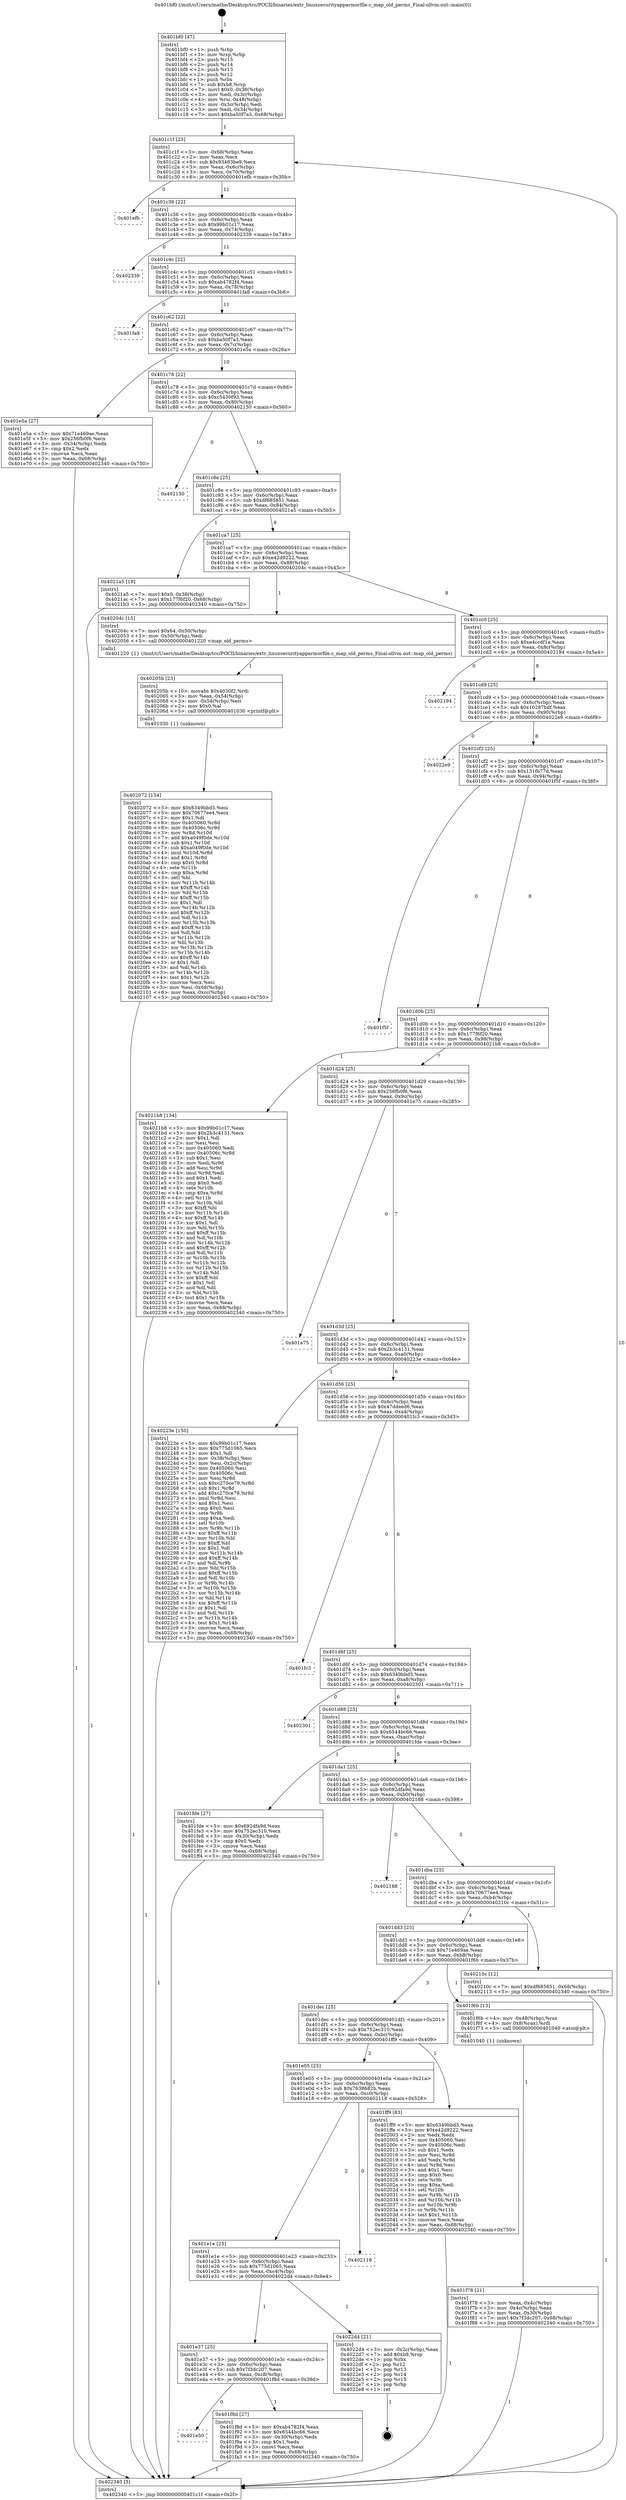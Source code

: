 digraph "0x401bf0" {
  label = "0x401bf0 (/mnt/c/Users/mathe/Desktop/tcc/POCII/binaries/extr_linuxsecurityapparmorfile.c_map_old_perms_Final-ollvm.out::main(0))"
  labelloc = "t"
  node[shape=record]

  Entry [label="",width=0.3,height=0.3,shape=circle,fillcolor=black,style=filled]
  "0x401c1f" [label="{
     0x401c1f [23]\l
     | [instrs]\l
     &nbsp;&nbsp;0x401c1f \<+3\>: mov -0x68(%rbp),%eax\l
     &nbsp;&nbsp;0x401c22 \<+2\>: mov %eax,%ecx\l
     &nbsp;&nbsp;0x401c24 \<+6\>: sub $0x93483be9,%ecx\l
     &nbsp;&nbsp;0x401c2a \<+3\>: mov %eax,-0x6c(%rbp)\l
     &nbsp;&nbsp;0x401c2d \<+3\>: mov %ecx,-0x70(%rbp)\l
     &nbsp;&nbsp;0x401c30 \<+6\>: je 0000000000401efb \<main+0x30b\>\l
  }"]
  "0x401efb" [label="{
     0x401efb\l
  }", style=dashed]
  "0x401c36" [label="{
     0x401c36 [22]\l
     | [instrs]\l
     &nbsp;&nbsp;0x401c36 \<+5\>: jmp 0000000000401c3b \<main+0x4b\>\l
     &nbsp;&nbsp;0x401c3b \<+3\>: mov -0x6c(%rbp),%eax\l
     &nbsp;&nbsp;0x401c3e \<+5\>: sub $0x99b01c17,%eax\l
     &nbsp;&nbsp;0x401c43 \<+3\>: mov %eax,-0x74(%rbp)\l
     &nbsp;&nbsp;0x401c46 \<+6\>: je 0000000000402339 \<main+0x749\>\l
  }"]
  Exit [label="",width=0.3,height=0.3,shape=circle,fillcolor=black,style=filled,peripheries=2]
  "0x402339" [label="{
     0x402339\l
  }", style=dashed]
  "0x401c4c" [label="{
     0x401c4c [22]\l
     | [instrs]\l
     &nbsp;&nbsp;0x401c4c \<+5\>: jmp 0000000000401c51 \<main+0x61\>\l
     &nbsp;&nbsp;0x401c51 \<+3\>: mov -0x6c(%rbp),%eax\l
     &nbsp;&nbsp;0x401c54 \<+5\>: sub $0xab4782f4,%eax\l
     &nbsp;&nbsp;0x401c59 \<+3\>: mov %eax,-0x78(%rbp)\l
     &nbsp;&nbsp;0x401c5c \<+6\>: je 0000000000401fa8 \<main+0x3b8\>\l
  }"]
  "0x402072" [label="{
     0x402072 [154]\l
     | [instrs]\l
     &nbsp;&nbsp;0x402072 \<+5\>: mov $0x6349bbd5,%esi\l
     &nbsp;&nbsp;0x402077 \<+5\>: mov $0x70677ee4,%ecx\l
     &nbsp;&nbsp;0x40207c \<+2\>: mov $0x1,%dl\l
     &nbsp;&nbsp;0x40207e \<+8\>: mov 0x405060,%r8d\l
     &nbsp;&nbsp;0x402086 \<+8\>: mov 0x40506c,%r9d\l
     &nbsp;&nbsp;0x40208e \<+3\>: mov %r8d,%r10d\l
     &nbsp;&nbsp;0x402091 \<+7\>: add $0xa049f0de,%r10d\l
     &nbsp;&nbsp;0x402098 \<+4\>: sub $0x1,%r10d\l
     &nbsp;&nbsp;0x40209c \<+7\>: sub $0xa049f0de,%r10d\l
     &nbsp;&nbsp;0x4020a3 \<+4\>: imul %r10d,%r8d\l
     &nbsp;&nbsp;0x4020a7 \<+4\>: and $0x1,%r8d\l
     &nbsp;&nbsp;0x4020ab \<+4\>: cmp $0x0,%r8d\l
     &nbsp;&nbsp;0x4020af \<+4\>: sete %r11b\l
     &nbsp;&nbsp;0x4020b3 \<+4\>: cmp $0xa,%r9d\l
     &nbsp;&nbsp;0x4020b7 \<+3\>: setl %bl\l
     &nbsp;&nbsp;0x4020ba \<+3\>: mov %r11b,%r14b\l
     &nbsp;&nbsp;0x4020bd \<+4\>: xor $0xff,%r14b\l
     &nbsp;&nbsp;0x4020c1 \<+3\>: mov %bl,%r15b\l
     &nbsp;&nbsp;0x4020c4 \<+4\>: xor $0xff,%r15b\l
     &nbsp;&nbsp;0x4020c8 \<+3\>: xor $0x1,%dl\l
     &nbsp;&nbsp;0x4020cb \<+3\>: mov %r14b,%r12b\l
     &nbsp;&nbsp;0x4020ce \<+4\>: and $0xff,%r12b\l
     &nbsp;&nbsp;0x4020d2 \<+3\>: and %dl,%r11b\l
     &nbsp;&nbsp;0x4020d5 \<+3\>: mov %r15b,%r13b\l
     &nbsp;&nbsp;0x4020d8 \<+4\>: and $0xff,%r13b\l
     &nbsp;&nbsp;0x4020dc \<+2\>: and %dl,%bl\l
     &nbsp;&nbsp;0x4020de \<+3\>: or %r11b,%r12b\l
     &nbsp;&nbsp;0x4020e1 \<+3\>: or %bl,%r13b\l
     &nbsp;&nbsp;0x4020e4 \<+3\>: xor %r13b,%r12b\l
     &nbsp;&nbsp;0x4020e7 \<+3\>: or %r15b,%r14b\l
     &nbsp;&nbsp;0x4020ea \<+4\>: xor $0xff,%r14b\l
     &nbsp;&nbsp;0x4020ee \<+3\>: or $0x1,%dl\l
     &nbsp;&nbsp;0x4020f1 \<+3\>: and %dl,%r14b\l
     &nbsp;&nbsp;0x4020f4 \<+3\>: or %r14b,%r12b\l
     &nbsp;&nbsp;0x4020f7 \<+4\>: test $0x1,%r12b\l
     &nbsp;&nbsp;0x4020fb \<+3\>: cmovne %ecx,%esi\l
     &nbsp;&nbsp;0x4020fe \<+3\>: mov %esi,-0x68(%rbp)\l
     &nbsp;&nbsp;0x402101 \<+6\>: mov %eax,-0xcc(%rbp)\l
     &nbsp;&nbsp;0x402107 \<+5\>: jmp 0000000000402340 \<main+0x750\>\l
  }"]
  "0x401fa8" [label="{
     0x401fa8\l
  }", style=dashed]
  "0x401c62" [label="{
     0x401c62 [22]\l
     | [instrs]\l
     &nbsp;&nbsp;0x401c62 \<+5\>: jmp 0000000000401c67 \<main+0x77\>\l
     &nbsp;&nbsp;0x401c67 \<+3\>: mov -0x6c(%rbp),%eax\l
     &nbsp;&nbsp;0x401c6a \<+5\>: sub $0xba50f7a3,%eax\l
     &nbsp;&nbsp;0x401c6f \<+3\>: mov %eax,-0x7c(%rbp)\l
     &nbsp;&nbsp;0x401c72 \<+6\>: je 0000000000401e5a \<main+0x26a\>\l
  }"]
  "0x40205b" [label="{
     0x40205b [23]\l
     | [instrs]\l
     &nbsp;&nbsp;0x40205b \<+10\>: movabs $0x4030f2,%rdi\l
     &nbsp;&nbsp;0x402065 \<+3\>: mov %eax,-0x54(%rbp)\l
     &nbsp;&nbsp;0x402068 \<+3\>: mov -0x54(%rbp),%esi\l
     &nbsp;&nbsp;0x40206b \<+2\>: mov $0x0,%al\l
     &nbsp;&nbsp;0x40206d \<+5\>: call 0000000000401030 \<printf@plt\>\l
     | [calls]\l
     &nbsp;&nbsp;0x401030 \{1\} (unknown)\l
  }"]
  "0x401e5a" [label="{
     0x401e5a [27]\l
     | [instrs]\l
     &nbsp;&nbsp;0x401e5a \<+5\>: mov $0x71e469ae,%eax\l
     &nbsp;&nbsp;0x401e5f \<+5\>: mov $0x256fb0f6,%ecx\l
     &nbsp;&nbsp;0x401e64 \<+3\>: mov -0x34(%rbp),%edx\l
     &nbsp;&nbsp;0x401e67 \<+3\>: cmp $0x2,%edx\l
     &nbsp;&nbsp;0x401e6a \<+3\>: cmovne %ecx,%eax\l
     &nbsp;&nbsp;0x401e6d \<+3\>: mov %eax,-0x68(%rbp)\l
     &nbsp;&nbsp;0x401e70 \<+5\>: jmp 0000000000402340 \<main+0x750\>\l
  }"]
  "0x401c78" [label="{
     0x401c78 [22]\l
     | [instrs]\l
     &nbsp;&nbsp;0x401c78 \<+5\>: jmp 0000000000401c7d \<main+0x8d\>\l
     &nbsp;&nbsp;0x401c7d \<+3\>: mov -0x6c(%rbp),%eax\l
     &nbsp;&nbsp;0x401c80 \<+5\>: sub $0xc5430f93,%eax\l
     &nbsp;&nbsp;0x401c85 \<+3\>: mov %eax,-0x80(%rbp)\l
     &nbsp;&nbsp;0x401c88 \<+6\>: je 0000000000402150 \<main+0x560\>\l
  }"]
  "0x402340" [label="{
     0x402340 [5]\l
     | [instrs]\l
     &nbsp;&nbsp;0x402340 \<+5\>: jmp 0000000000401c1f \<main+0x2f\>\l
  }"]
  "0x401bf0" [label="{
     0x401bf0 [47]\l
     | [instrs]\l
     &nbsp;&nbsp;0x401bf0 \<+1\>: push %rbp\l
     &nbsp;&nbsp;0x401bf1 \<+3\>: mov %rsp,%rbp\l
     &nbsp;&nbsp;0x401bf4 \<+2\>: push %r15\l
     &nbsp;&nbsp;0x401bf6 \<+2\>: push %r14\l
     &nbsp;&nbsp;0x401bf8 \<+2\>: push %r13\l
     &nbsp;&nbsp;0x401bfa \<+2\>: push %r12\l
     &nbsp;&nbsp;0x401bfc \<+1\>: push %rbx\l
     &nbsp;&nbsp;0x401bfd \<+7\>: sub $0xb8,%rsp\l
     &nbsp;&nbsp;0x401c04 \<+7\>: movl $0x0,-0x38(%rbp)\l
     &nbsp;&nbsp;0x401c0b \<+3\>: mov %edi,-0x3c(%rbp)\l
     &nbsp;&nbsp;0x401c0e \<+4\>: mov %rsi,-0x48(%rbp)\l
     &nbsp;&nbsp;0x401c12 \<+3\>: mov -0x3c(%rbp),%edi\l
     &nbsp;&nbsp;0x401c15 \<+3\>: mov %edi,-0x34(%rbp)\l
     &nbsp;&nbsp;0x401c18 \<+7\>: movl $0xba50f7a3,-0x68(%rbp)\l
  }"]
  "0x401e50" [label="{
     0x401e50\l
  }", style=dashed]
  "0x402150" [label="{
     0x402150\l
  }", style=dashed]
  "0x401c8e" [label="{
     0x401c8e [25]\l
     | [instrs]\l
     &nbsp;&nbsp;0x401c8e \<+5\>: jmp 0000000000401c93 \<main+0xa3\>\l
     &nbsp;&nbsp;0x401c93 \<+3\>: mov -0x6c(%rbp),%eax\l
     &nbsp;&nbsp;0x401c96 \<+5\>: sub $0xdf685851,%eax\l
     &nbsp;&nbsp;0x401c9b \<+6\>: mov %eax,-0x84(%rbp)\l
     &nbsp;&nbsp;0x401ca1 \<+6\>: je 00000000004021a5 \<main+0x5b5\>\l
  }"]
  "0x401f8d" [label="{
     0x401f8d [27]\l
     | [instrs]\l
     &nbsp;&nbsp;0x401f8d \<+5\>: mov $0xab4782f4,%eax\l
     &nbsp;&nbsp;0x401f92 \<+5\>: mov $0x6544bc66,%ecx\l
     &nbsp;&nbsp;0x401f97 \<+3\>: mov -0x30(%rbp),%edx\l
     &nbsp;&nbsp;0x401f9a \<+3\>: cmp $0x1,%edx\l
     &nbsp;&nbsp;0x401f9d \<+3\>: cmovl %ecx,%eax\l
     &nbsp;&nbsp;0x401fa0 \<+3\>: mov %eax,-0x68(%rbp)\l
     &nbsp;&nbsp;0x401fa3 \<+5\>: jmp 0000000000402340 \<main+0x750\>\l
  }"]
  "0x4021a5" [label="{
     0x4021a5 [19]\l
     | [instrs]\l
     &nbsp;&nbsp;0x4021a5 \<+7\>: movl $0x0,-0x38(%rbp)\l
     &nbsp;&nbsp;0x4021ac \<+7\>: movl $0x177f6f20,-0x68(%rbp)\l
     &nbsp;&nbsp;0x4021b3 \<+5\>: jmp 0000000000402340 \<main+0x750\>\l
  }"]
  "0x401ca7" [label="{
     0x401ca7 [25]\l
     | [instrs]\l
     &nbsp;&nbsp;0x401ca7 \<+5\>: jmp 0000000000401cac \<main+0xbc\>\l
     &nbsp;&nbsp;0x401cac \<+3\>: mov -0x6c(%rbp),%eax\l
     &nbsp;&nbsp;0x401caf \<+5\>: sub $0xe42d9222,%eax\l
     &nbsp;&nbsp;0x401cb4 \<+6\>: mov %eax,-0x88(%rbp)\l
     &nbsp;&nbsp;0x401cba \<+6\>: je 000000000040204c \<main+0x45c\>\l
  }"]
  "0x401e37" [label="{
     0x401e37 [25]\l
     | [instrs]\l
     &nbsp;&nbsp;0x401e37 \<+5\>: jmp 0000000000401e3c \<main+0x24c\>\l
     &nbsp;&nbsp;0x401e3c \<+3\>: mov -0x6c(%rbp),%eax\l
     &nbsp;&nbsp;0x401e3f \<+5\>: sub $0x7f3dc207,%eax\l
     &nbsp;&nbsp;0x401e44 \<+6\>: mov %eax,-0xc8(%rbp)\l
     &nbsp;&nbsp;0x401e4a \<+6\>: je 0000000000401f8d \<main+0x39d\>\l
  }"]
  "0x40204c" [label="{
     0x40204c [15]\l
     | [instrs]\l
     &nbsp;&nbsp;0x40204c \<+7\>: movl $0x64,-0x50(%rbp)\l
     &nbsp;&nbsp;0x402053 \<+3\>: mov -0x50(%rbp),%edi\l
     &nbsp;&nbsp;0x402056 \<+5\>: call 0000000000401220 \<map_old_perms\>\l
     | [calls]\l
     &nbsp;&nbsp;0x401220 \{1\} (/mnt/c/Users/mathe/Desktop/tcc/POCII/binaries/extr_linuxsecurityapparmorfile.c_map_old_perms_Final-ollvm.out::map_old_perms)\l
  }"]
  "0x401cc0" [label="{
     0x401cc0 [25]\l
     | [instrs]\l
     &nbsp;&nbsp;0x401cc0 \<+5\>: jmp 0000000000401cc5 \<main+0xd5\>\l
     &nbsp;&nbsp;0x401cc5 \<+3\>: mov -0x6c(%rbp),%eax\l
     &nbsp;&nbsp;0x401cc8 \<+5\>: sub $0xe4ccdf1e,%eax\l
     &nbsp;&nbsp;0x401ccd \<+6\>: mov %eax,-0x8c(%rbp)\l
     &nbsp;&nbsp;0x401cd3 \<+6\>: je 0000000000402194 \<main+0x5a4\>\l
  }"]
  "0x4022d4" [label="{
     0x4022d4 [21]\l
     | [instrs]\l
     &nbsp;&nbsp;0x4022d4 \<+3\>: mov -0x2c(%rbp),%eax\l
     &nbsp;&nbsp;0x4022d7 \<+7\>: add $0xb8,%rsp\l
     &nbsp;&nbsp;0x4022de \<+1\>: pop %rbx\l
     &nbsp;&nbsp;0x4022df \<+2\>: pop %r12\l
     &nbsp;&nbsp;0x4022e1 \<+2\>: pop %r13\l
     &nbsp;&nbsp;0x4022e3 \<+2\>: pop %r14\l
     &nbsp;&nbsp;0x4022e5 \<+2\>: pop %r15\l
     &nbsp;&nbsp;0x4022e7 \<+1\>: pop %rbp\l
     &nbsp;&nbsp;0x4022e8 \<+1\>: ret\l
  }"]
  "0x402194" [label="{
     0x402194\l
  }", style=dashed]
  "0x401cd9" [label="{
     0x401cd9 [25]\l
     | [instrs]\l
     &nbsp;&nbsp;0x401cd9 \<+5\>: jmp 0000000000401cde \<main+0xee\>\l
     &nbsp;&nbsp;0x401cde \<+3\>: mov -0x6c(%rbp),%eax\l
     &nbsp;&nbsp;0x401ce1 \<+5\>: sub $0x10287bdf,%eax\l
     &nbsp;&nbsp;0x401ce6 \<+6\>: mov %eax,-0x90(%rbp)\l
     &nbsp;&nbsp;0x401cec \<+6\>: je 00000000004022e9 \<main+0x6f9\>\l
  }"]
  "0x401e1e" [label="{
     0x401e1e [25]\l
     | [instrs]\l
     &nbsp;&nbsp;0x401e1e \<+5\>: jmp 0000000000401e23 \<main+0x233\>\l
     &nbsp;&nbsp;0x401e23 \<+3\>: mov -0x6c(%rbp),%eax\l
     &nbsp;&nbsp;0x401e26 \<+5\>: sub $0x775d1065,%eax\l
     &nbsp;&nbsp;0x401e2b \<+6\>: mov %eax,-0xc4(%rbp)\l
     &nbsp;&nbsp;0x401e31 \<+6\>: je 00000000004022d4 \<main+0x6e4\>\l
  }"]
  "0x4022e9" [label="{
     0x4022e9\l
  }", style=dashed]
  "0x401cf2" [label="{
     0x401cf2 [25]\l
     | [instrs]\l
     &nbsp;&nbsp;0x401cf2 \<+5\>: jmp 0000000000401cf7 \<main+0x107\>\l
     &nbsp;&nbsp;0x401cf7 \<+3\>: mov -0x6c(%rbp),%eax\l
     &nbsp;&nbsp;0x401cfa \<+5\>: sub $0x131fb77d,%eax\l
     &nbsp;&nbsp;0x401cff \<+6\>: mov %eax,-0x94(%rbp)\l
     &nbsp;&nbsp;0x401d05 \<+6\>: je 0000000000401f5f \<main+0x36f\>\l
  }"]
  "0x402118" [label="{
     0x402118\l
  }", style=dashed]
  "0x401f5f" [label="{
     0x401f5f\l
  }", style=dashed]
  "0x401d0b" [label="{
     0x401d0b [25]\l
     | [instrs]\l
     &nbsp;&nbsp;0x401d0b \<+5\>: jmp 0000000000401d10 \<main+0x120\>\l
     &nbsp;&nbsp;0x401d10 \<+3\>: mov -0x6c(%rbp),%eax\l
     &nbsp;&nbsp;0x401d13 \<+5\>: sub $0x177f6f20,%eax\l
     &nbsp;&nbsp;0x401d18 \<+6\>: mov %eax,-0x98(%rbp)\l
     &nbsp;&nbsp;0x401d1e \<+6\>: je 00000000004021b8 \<main+0x5c8\>\l
  }"]
  "0x401e05" [label="{
     0x401e05 [25]\l
     | [instrs]\l
     &nbsp;&nbsp;0x401e05 \<+5\>: jmp 0000000000401e0a \<main+0x21a\>\l
     &nbsp;&nbsp;0x401e0a \<+3\>: mov -0x6c(%rbp),%eax\l
     &nbsp;&nbsp;0x401e0d \<+5\>: sub $0x7638682b,%eax\l
     &nbsp;&nbsp;0x401e12 \<+6\>: mov %eax,-0xc0(%rbp)\l
     &nbsp;&nbsp;0x401e18 \<+6\>: je 0000000000402118 \<main+0x528\>\l
  }"]
  "0x4021b8" [label="{
     0x4021b8 [134]\l
     | [instrs]\l
     &nbsp;&nbsp;0x4021b8 \<+5\>: mov $0x99b01c17,%eax\l
     &nbsp;&nbsp;0x4021bd \<+5\>: mov $0x2b3c4131,%ecx\l
     &nbsp;&nbsp;0x4021c2 \<+2\>: mov $0x1,%dl\l
     &nbsp;&nbsp;0x4021c4 \<+2\>: xor %esi,%esi\l
     &nbsp;&nbsp;0x4021c6 \<+7\>: mov 0x405060,%edi\l
     &nbsp;&nbsp;0x4021cd \<+8\>: mov 0x40506c,%r8d\l
     &nbsp;&nbsp;0x4021d5 \<+3\>: sub $0x1,%esi\l
     &nbsp;&nbsp;0x4021d8 \<+3\>: mov %edi,%r9d\l
     &nbsp;&nbsp;0x4021db \<+3\>: add %esi,%r9d\l
     &nbsp;&nbsp;0x4021de \<+4\>: imul %r9d,%edi\l
     &nbsp;&nbsp;0x4021e2 \<+3\>: and $0x1,%edi\l
     &nbsp;&nbsp;0x4021e5 \<+3\>: cmp $0x0,%edi\l
     &nbsp;&nbsp;0x4021e8 \<+4\>: sete %r10b\l
     &nbsp;&nbsp;0x4021ec \<+4\>: cmp $0xa,%r8d\l
     &nbsp;&nbsp;0x4021f0 \<+4\>: setl %r11b\l
     &nbsp;&nbsp;0x4021f4 \<+3\>: mov %r10b,%bl\l
     &nbsp;&nbsp;0x4021f7 \<+3\>: xor $0xff,%bl\l
     &nbsp;&nbsp;0x4021fa \<+3\>: mov %r11b,%r14b\l
     &nbsp;&nbsp;0x4021fd \<+4\>: xor $0xff,%r14b\l
     &nbsp;&nbsp;0x402201 \<+3\>: xor $0x1,%dl\l
     &nbsp;&nbsp;0x402204 \<+3\>: mov %bl,%r15b\l
     &nbsp;&nbsp;0x402207 \<+4\>: and $0xff,%r15b\l
     &nbsp;&nbsp;0x40220b \<+3\>: and %dl,%r10b\l
     &nbsp;&nbsp;0x40220e \<+3\>: mov %r14b,%r12b\l
     &nbsp;&nbsp;0x402211 \<+4\>: and $0xff,%r12b\l
     &nbsp;&nbsp;0x402215 \<+3\>: and %dl,%r11b\l
     &nbsp;&nbsp;0x402218 \<+3\>: or %r10b,%r15b\l
     &nbsp;&nbsp;0x40221b \<+3\>: or %r11b,%r12b\l
     &nbsp;&nbsp;0x40221e \<+3\>: xor %r12b,%r15b\l
     &nbsp;&nbsp;0x402221 \<+3\>: or %r14b,%bl\l
     &nbsp;&nbsp;0x402224 \<+3\>: xor $0xff,%bl\l
     &nbsp;&nbsp;0x402227 \<+3\>: or $0x1,%dl\l
     &nbsp;&nbsp;0x40222a \<+2\>: and %dl,%bl\l
     &nbsp;&nbsp;0x40222c \<+3\>: or %bl,%r15b\l
     &nbsp;&nbsp;0x40222f \<+4\>: test $0x1,%r15b\l
     &nbsp;&nbsp;0x402233 \<+3\>: cmovne %ecx,%eax\l
     &nbsp;&nbsp;0x402236 \<+3\>: mov %eax,-0x68(%rbp)\l
     &nbsp;&nbsp;0x402239 \<+5\>: jmp 0000000000402340 \<main+0x750\>\l
  }"]
  "0x401d24" [label="{
     0x401d24 [25]\l
     | [instrs]\l
     &nbsp;&nbsp;0x401d24 \<+5\>: jmp 0000000000401d29 \<main+0x139\>\l
     &nbsp;&nbsp;0x401d29 \<+3\>: mov -0x6c(%rbp),%eax\l
     &nbsp;&nbsp;0x401d2c \<+5\>: sub $0x256fb0f6,%eax\l
     &nbsp;&nbsp;0x401d31 \<+6\>: mov %eax,-0x9c(%rbp)\l
     &nbsp;&nbsp;0x401d37 \<+6\>: je 0000000000401e75 \<main+0x285\>\l
  }"]
  "0x401ff9" [label="{
     0x401ff9 [83]\l
     | [instrs]\l
     &nbsp;&nbsp;0x401ff9 \<+5\>: mov $0x6349bbd5,%eax\l
     &nbsp;&nbsp;0x401ffe \<+5\>: mov $0xe42d9222,%ecx\l
     &nbsp;&nbsp;0x402003 \<+2\>: xor %edx,%edx\l
     &nbsp;&nbsp;0x402005 \<+7\>: mov 0x405060,%esi\l
     &nbsp;&nbsp;0x40200c \<+7\>: mov 0x40506c,%edi\l
     &nbsp;&nbsp;0x402013 \<+3\>: sub $0x1,%edx\l
     &nbsp;&nbsp;0x402016 \<+3\>: mov %esi,%r8d\l
     &nbsp;&nbsp;0x402019 \<+3\>: add %edx,%r8d\l
     &nbsp;&nbsp;0x40201c \<+4\>: imul %r8d,%esi\l
     &nbsp;&nbsp;0x402020 \<+3\>: and $0x1,%esi\l
     &nbsp;&nbsp;0x402023 \<+3\>: cmp $0x0,%esi\l
     &nbsp;&nbsp;0x402026 \<+4\>: sete %r9b\l
     &nbsp;&nbsp;0x40202a \<+3\>: cmp $0xa,%edi\l
     &nbsp;&nbsp;0x40202d \<+4\>: setl %r10b\l
     &nbsp;&nbsp;0x402031 \<+3\>: mov %r9b,%r11b\l
     &nbsp;&nbsp;0x402034 \<+3\>: and %r10b,%r11b\l
     &nbsp;&nbsp;0x402037 \<+3\>: xor %r10b,%r9b\l
     &nbsp;&nbsp;0x40203a \<+3\>: or %r9b,%r11b\l
     &nbsp;&nbsp;0x40203d \<+4\>: test $0x1,%r11b\l
     &nbsp;&nbsp;0x402041 \<+3\>: cmovne %ecx,%eax\l
     &nbsp;&nbsp;0x402044 \<+3\>: mov %eax,-0x68(%rbp)\l
     &nbsp;&nbsp;0x402047 \<+5\>: jmp 0000000000402340 \<main+0x750\>\l
  }"]
  "0x401e75" [label="{
     0x401e75\l
  }", style=dashed]
  "0x401d3d" [label="{
     0x401d3d [25]\l
     | [instrs]\l
     &nbsp;&nbsp;0x401d3d \<+5\>: jmp 0000000000401d42 \<main+0x152\>\l
     &nbsp;&nbsp;0x401d42 \<+3\>: mov -0x6c(%rbp),%eax\l
     &nbsp;&nbsp;0x401d45 \<+5\>: sub $0x2b3c4131,%eax\l
     &nbsp;&nbsp;0x401d4a \<+6\>: mov %eax,-0xa0(%rbp)\l
     &nbsp;&nbsp;0x401d50 \<+6\>: je 000000000040223e \<main+0x64e\>\l
  }"]
  "0x401f78" [label="{
     0x401f78 [21]\l
     | [instrs]\l
     &nbsp;&nbsp;0x401f78 \<+3\>: mov %eax,-0x4c(%rbp)\l
     &nbsp;&nbsp;0x401f7b \<+3\>: mov -0x4c(%rbp),%eax\l
     &nbsp;&nbsp;0x401f7e \<+3\>: mov %eax,-0x30(%rbp)\l
     &nbsp;&nbsp;0x401f81 \<+7\>: movl $0x7f3dc207,-0x68(%rbp)\l
     &nbsp;&nbsp;0x401f88 \<+5\>: jmp 0000000000402340 \<main+0x750\>\l
  }"]
  "0x40223e" [label="{
     0x40223e [150]\l
     | [instrs]\l
     &nbsp;&nbsp;0x40223e \<+5\>: mov $0x99b01c17,%eax\l
     &nbsp;&nbsp;0x402243 \<+5\>: mov $0x775d1065,%ecx\l
     &nbsp;&nbsp;0x402248 \<+2\>: mov $0x1,%dl\l
     &nbsp;&nbsp;0x40224a \<+3\>: mov -0x38(%rbp),%esi\l
     &nbsp;&nbsp;0x40224d \<+3\>: mov %esi,-0x2c(%rbp)\l
     &nbsp;&nbsp;0x402250 \<+7\>: mov 0x405060,%esi\l
     &nbsp;&nbsp;0x402257 \<+7\>: mov 0x40506c,%edi\l
     &nbsp;&nbsp;0x40225e \<+3\>: mov %esi,%r8d\l
     &nbsp;&nbsp;0x402261 \<+7\>: sub $0xc270ce79,%r8d\l
     &nbsp;&nbsp;0x402268 \<+4\>: sub $0x1,%r8d\l
     &nbsp;&nbsp;0x40226c \<+7\>: add $0xc270ce79,%r8d\l
     &nbsp;&nbsp;0x402273 \<+4\>: imul %r8d,%esi\l
     &nbsp;&nbsp;0x402277 \<+3\>: and $0x1,%esi\l
     &nbsp;&nbsp;0x40227a \<+3\>: cmp $0x0,%esi\l
     &nbsp;&nbsp;0x40227d \<+4\>: sete %r9b\l
     &nbsp;&nbsp;0x402281 \<+3\>: cmp $0xa,%edi\l
     &nbsp;&nbsp;0x402284 \<+4\>: setl %r10b\l
     &nbsp;&nbsp;0x402288 \<+3\>: mov %r9b,%r11b\l
     &nbsp;&nbsp;0x40228b \<+4\>: xor $0xff,%r11b\l
     &nbsp;&nbsp;0x40228f \<+3\>: mov %r10b,%bl\l
     &nbsp;&nbsp;0x402292 \<+3\>: xor $0xff,%bl\l
     &nbsp;&nbsp;0x402295 \<+3\>: xor $0x1,%dl\l
     &nbsp;&nbsp;0x402298 \<+3\>: mov %r11b,%r14b\l
     &nbsp;&nbsp;0x40229b \<+4\>: and $0xff,%r14b\l
     &nbsp;&nbsp;0x40229f \<+3\>: and %dl,%r9b\l
     &nbsp;&nbsp;0x4022a2 \<+3\>: mov %bl,%r15b\l
     &nbsp;&nbsp;0x4022a5 \<+4\>: and $0xff,%r15b\l
     &nbsp;&nbsp;0x4022a9 \<+3\>: and %dl,%r10b\l
     &nbsp;&nbsp;0x4022ac \<+3\>: or %r9b,%r14b\l
     &nbsp;&nbsp;0x4022af \<+3\>: or %r10b,%r15b\l
     &nbsp;&nbsp;0x4022b2 \<+3\>: xor %r15b,%r14b\l
     &nbsp;&nbsp;0x4022b5 \<+3\>: or %bl,%r11b\l
     &nbsp;&nbsp;0x4022b8 \<+4\>: xor $0xff,%r11b\l
     &nbsp;&nbsp;0x4022bc \<+3\>: or $0x1,%dl\l
     &nbsp;&nbsp;0x4022bf \<+3\>: and %dl,%r11b\l
     &nbsp;&nbsp;0x4022c2 \<+3\>: or %r11b,%r14b\l
     &nbsp;&nbsp;0x4022c5 \<+4\>: test $0x1,%r14b\l
     &nbsp;&nbsp;0x4022c9 \<+3\>: cmovne %ecx,%eax\l
     &nbsp;&nbsp;0x4022cc \<+3\>: mov %eax,-0x68(%rbp)\l
     &nbsp;&nbsp;0x4022cf \<+5\>: jmp 0000000000402340 \<main+0x750\>\l
  }"]
  "0x401d56" [label="{
     0x401d56 [25]\l
     | [instrs]\l
     &nbsp;&nbsp;0x401d56 \<+5\>: jmp 0000000000401d5b \<main+0x16b\>\l
     &nbsp;&nbsp;0x401d5b \<+3\>: mov -0x6c(%rbp),%eax\l
     &nbsp;&nbsp;0x401d5e \<+5\>: sub $0x47ddeed6,%eax\l
     &nbsp;&nbsp;0x401d63 \<+6\>: mov %eax,-0xa4(%rbp)\l
     &nbsp;&nbsp;0x401d69 \<+6\>: je 0000000000401fc3 \<main+0x3d3\>\l
  }"]
  "0x401dec" [label="{
     0x401dec [25]\l
     | [instrs]\l
     &nbsp;&nbsp;0x401dec \<+5\>: jmp 0000000000401df1 \<main+0x201\>\l
     &nbsp;&nbsp;0x401df1 \<+3\>: mov -0x6c(%rbp),%eax\l
     &nbsp;&nbsp;0x401df4 \<+5\>: sub $0x752ec310,%eax\l
     &nbsp;&nbsp;0x401df9 \<+6\>: mov %eax,-0xbc(%rbp)\l
     &nbsp;&nbsp;0x401dff \<+6\>: je 0000000000401ff9 \<main+0x409\>\l
  }"]
  "0x401fc3" [label="{
     0x401fc3\l
  }", style=dashed]
  "0x401d6f" [label="{
     0x401d6f [25]\l
     | [instrs]\l
     &nbsp;&nbsp;0x401d6f \<+5\>: jmp 0000000000401d74 \<main+0x184\>\l
     &nbsp;&nbsp;0x401d74 \<+3\>: mov -0x6c(%rbp),%eax\l
     &nbsp;&nbsp;0x401d77 \<+5\>: sub $0x6349bbd5,%eax\l
     &nbsp;&nbsp;0x401d7c \<+6\>: mov %eax,-0xa8(%rbp)\l
     &nbsp;&nbsp;0x401d82 \<+6\>: je 0000000000402301 \<main+0x711\>\l
  }"]
  "0x401f6b" [label="{
     0x401f6b [13]\l
     | [instrs]\l
     &nbsp;&nbsp;0x401f6b \<+4\>: mov -0x48(%rbp),%rax\l
     &nbsp;&nbsp;0x401f6f \<+4\>: mov 0x8(%rax),%rdi\l
     &nbsp;&nbsp;0x401f73 \<+5\>: call 0000000000401040 \<atoi@plt\>\l
     | [calls]\l
     &nbsp;&nbsp;0x401040 \{1\} (unknown)\l
  }"]
  "0x402301" [label="{
     0x402301\l
  }", style=dashed]
  "0x401d88" [label="{
     0x401d88 [25]\l
     | [instrs]\l
     &nbsp;&nbsp;0x401d88 \<+5\>: jmp 0000000000401d8d \<main+0x19d\>\l
     &nbsp;&nbsp;0x401d8d \<+3\>: mov -0x6c(%rbp),%eax\l
     &nbsp;&nbsp;0x401d90 \<+5\>: sub $0x6544bc66,%eax\l
     &nbsp;&nbsp;0x401d95 \<+6\>: mov %eax,-0xac(%rbp)\l
     &nbsp;&nbsp;0x401d9b \<+6\>: je 0000000000401fde \<main+0x3ee\>\l
  }"]
  "0x401dd3" [label="{
     0x401dd3 [25]\l
     | [instrs]\l
     &nbsp;&nbsp;0x401dd3 \<+5\>: jmp 0000000000401dd8 \<main+0x1e8\>\l
     &nbsp;&nbsp;0x401dd8 \<+3\>: mov -0x6c(%rbp),%eax\l
     &nbsp;&nbsp;0x401ddb \<+5\>: sub $0x71e469ae,%eax\l
     &nbsp;&nbsp;0x401de0 \<+6\>: mov %eax,-0xb8(%rbp)\l
     &nbsp;&nbsp;0x401de6 \<+6\>: je 0000000000401f6b \<main+0x37b\>\l
  }"]
  "0x401fde" [label="{
     0x401fde [27]\l
     | [instrs]\l
     &nbsp;&nbsp;0x401fde \<+5\>: mov $0x692dfa9d,%eax\l
     &nbsp;&nbsp;0x401fe3 \<+5\>: mov $0x752ec310,%ecx\l
     &nbsp;&nbsp;0x401fe8 \<+3\>: mov -0x30(%rbp),%edx\l
     &nbsp;&nbsp;0x401feb \<+3\>: cmp $0x0,%edx\l
     &nbsp;&nbsp;0x401fee \<+3\>: cmove %ecx,%eax\l
     &nbsp;&nbsp;0x401ff1 \<+3\>: mov %eax,-0x68(%rbp)\l
     &nbsp;&nbsp;0x401ff4 \<+5\>: jmp 0000000000402340 \<main+0x750\>\l
  }"]
  "0x401da1" [label="{
     0x401da1 [25]\l
     | [instrs]\l
     &nbsp;&nbsp;0x401da1 \<+5\>: jmp 0000000000401da6 \<main+0x1b6\>\l
     &nbsp;&nbsp;0x401da6 \<+3\>: mov -0x6c(%rbp),%eax\l
     &nbsp;&nbsp;0x401da9 \<+5\>: sub $0x692dfa9d,%eax\l
     &nbsp;&nbsp;0x401dae \<+6\>: mov %eax,-0xb0(%rbp)\l
     &nbsp;&nbsp;0x401db4 \<+6\>: je 0000000000402188 \<main+0x598\>\l
  }"]
  "0x40210c" [label="{
     0x40210c [12]\l
     | [instrs]\l
     &nbsp;&nbsp;0x40210c \<+7\>: movl $0xdf685851,-0x68(%rbp)\l
     &nbsp;&nbsp;0x402113 \<+5\>: jmp 0000000000402340 \<main+0x750\>\l
  }"]
  "0x402188" [label="{
     0x402188\l
  }", style=dashed]
  "0x401dba" [label="{
     0x401dba [25]\l
     | [instrs]\l
     &nbsp;&nbsp;0x401dba \<+5\>: jmp 0000000000401dbf \<main+0x1cf\>\l
     &nbsp;&nbsp;0x401dbf \<+3\>: mov -0x6c(%rbp),%eax\l
     &nbsp;&nbsp;0x401dc2 \<+5\>: sub $0x70677ee4,%eax\l
     &nbsp;&nbsp;0x401dc7 \<+6\>: mov %eax,-0xb4(%rbp)\l
     &nbsp;&nbsp;0x401dcd \<+6\>: je 000000000040210c \<main+0x51c\>\l
  }"]
  Entry -> "0x401bf0" [label=" 1"]
  "0x401c1f" -> "0x401efb" [label=" 0"]
  "0x401c1f" -> "0x401c36" [label=" 11"]
  "0x4022d4" -> Exit [label=" 1"]
  "0x401c36" -> "0x402339" [label=" 0"]
  "0x401c36" -> "0x401c4c" [label=" 11"]
  "0x40223e" -> "0x402340" [label=" 1"]
  "0x401c4c" -> "0x401fa8" [label=" 0"]
  "0x401c4c" -> "0x401c62" [label=" 11"]
  "0x4021b8" -> "0x402340" [label=" 1"]
  "0x401c62" -> "0x401e5a" [label=" 1"]
  "0x401c62" -> "0x401c78" [label=" 10"]
  "0x401e5a" -> "0x402340" [label=" 1"]
  "0x401bf0" -> "0x401c1f" [label=" 1"]
  "0x402340" -> "0x401c1f" [label=" 10"]
  "0x4021a5" -> "0x402340" [label=" 1"]
  "0x401c78" -> "0x402150" [label=" 0"]
  "0x401c78" -> "0x401c8e" [label=" 10"]
  "0x40210c" -> "0x402340" [label=" 1"]
  "0x401c8e" -> "0x4021a5" [label=" 1"]
  "0x401c8e" -> "0x401ca7" [label=" 9"]
  "0x402072" -> "0x402340" [label=" 1"]
  "0x401ca7" -> "0x40204c" [label=" 1"]
  "0x401ca7" -> "0x401cc0" [label=" 8"]
  "0x40204c" -> "0x40205b" [label=" 1"]
  "0x401cc0" -> "0x402194" [label=" 0"]
  "0x401cc0" -> "0x401cd9" [label=" 8"]
  "0x401ff9" -> "0x402340" [label=" 1"]
  "0x401cd9" -> "0x4022e9" [label=" 0"]
  "0x401cd9" -> "0x401cf2" [label=" 8"]
  "0x401f8d" -> "0x402340" [label=" 1"]
  "0x401cf2" -> "0x401f5f" [label=" 0"]
  "0x401cf2" -> "0x401d0b" [label=" 8"]
  "0x401e37" -> "0x401e50" [label=" 0"]
  "0x401d0b" -> "0x4021b8" [label=" 1"]
  "0x401d0b" -> "0x401d24" [label=" 7"]
  "0x40205b" -> "0x402072" [label=" 1"]
  "0x401d24" -> "0x401e75" [label=" 0"]
  "0x401d24" -> "0x401d3d" [label=" 7"]
  "0x401e1e" -> "0x401e37" [label=" 1"]
  "0x401d3d" -> "0x40223e" [label=" 1"]
  "0x401d3d" -> "0x401d56" [label=" 6"]
  "0x401fde" -> "0x402340" [label=" 1"]
  "0x401d56" -> "0x401fc3" [label=" 0"]
  "0x401d56" -> "0x401d6f" [label=" 6"]
  "0x401e05" -> "0x401e1e" [label=" 2"]
  "0x401d6f" -> "0x402301" [label=" 0"]
  "0x401d6f" -> "0x401d88" [label=" 6"]
  "0x401e05" -> "0x402118" [label=" 0"]
  "0x401d88" -> "0x401fde" [label=" 1"]
  "0x401d88" -> "0x401da1" [label=" 5"]
  "0x401dec" -> "0x401e05" [label=" 2"]
  "0x401da1" -> "0x402188" [label=" 0"]
  "0x401da1" -> "0x401dba" [label=" 5"]
  "0x401dec" -> "0x401ff9" [label=" 1"]
  "0x401dba" -> "0x40210c" [label=" 1"]
  "0x401dba" -> "0x401dd3" [label=" 4"]
  "0x401e37" -> "0x401f8d" [label=" 1"]
  "0x401dd3" -> "0x401f6b" [label=" 1"]
  "0x401dd3" -> "0x401dec" [label=" 3"]
  "0x401f6b" -> "0x401f78" [label=" 1"]
  "0x401f78" -> "0x402340" [label=" 1"]
  "0x401e1e" -> "0x4022d4" [label=" 1"]
}
